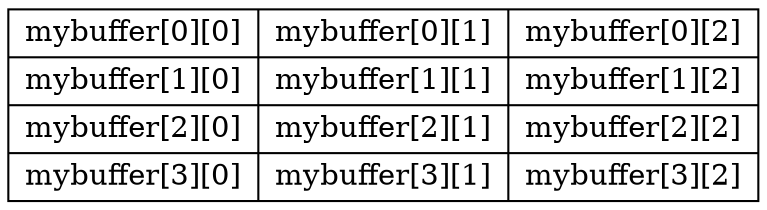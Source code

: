 digraph structs {
node [shape=record];
struct1 [label="{ {mybuffer[0][0]|mybuffer[0][1]|mybuffer[0][2]} |{mybuffer[1][0]|mybuffer[1][1]|mybuffer[1][2]}|{mybuffer[2][0]|mybuffer[2][1]|mybuffer[2][2]} | {mybuffer[3][0]|mybuffer[3][1]|mybuffer[3][2]}}"];
}
